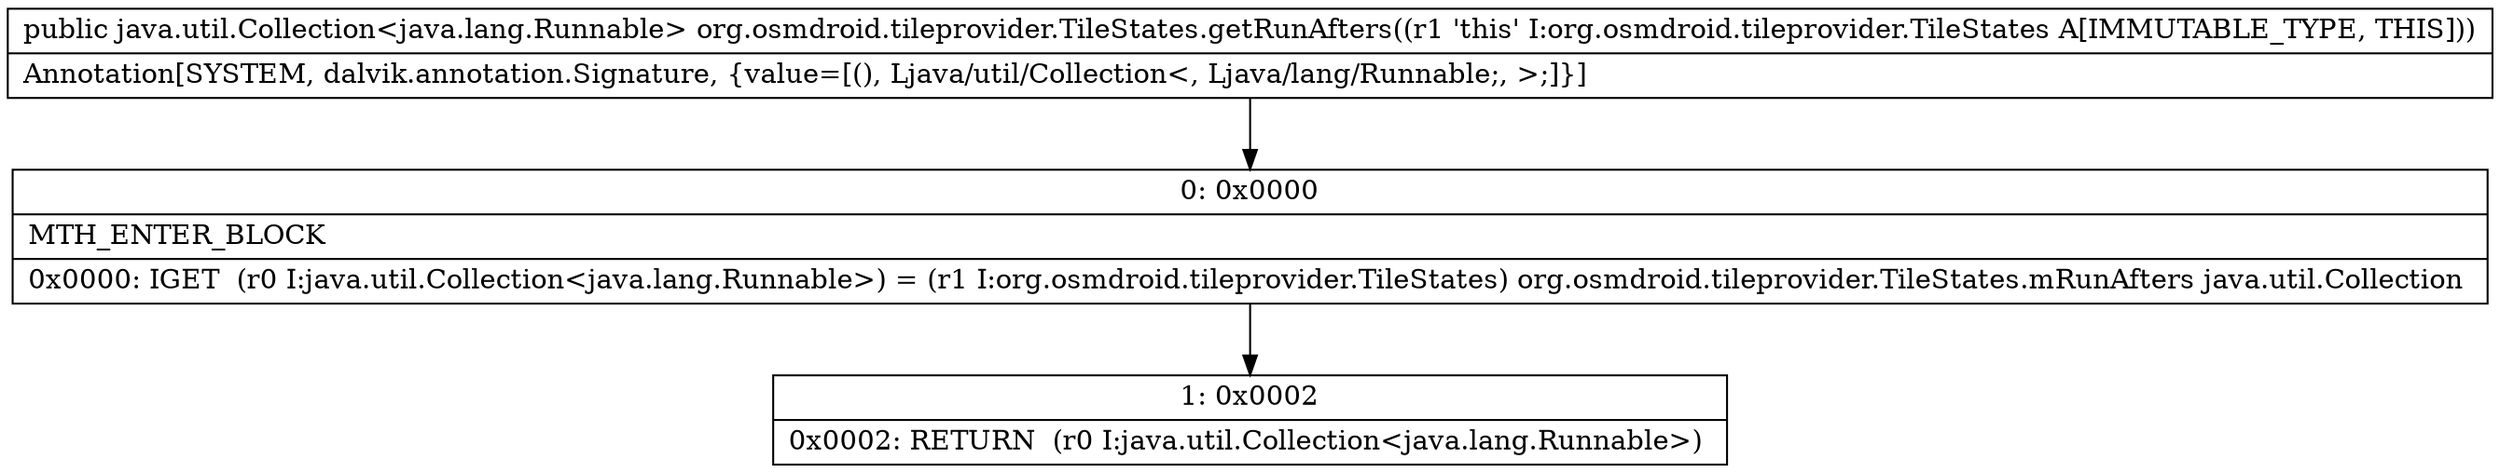 digraph "CFG fororg.osmdroid.tileprovider.TileStates.getRunAfters()Ljava\/util\/Collection;" {
Node_0 [shape=record,label="{0\:\ 0x0000|MTH_ENTER_BLOCK\l|0x0000: IGET  (r0 I:java.util.Collection\<java.lang.Runnable\>) = (r1 I:org.osmdroid.tileprovider.TileStates) org.osmdroid.tileprovider.TileStates.mRunAfters java.util.Collection \l}"];
Node_1 [shape=record,label="{1\:\ 0x0002|0x0002: RETURN  (r0 I:java.util.Collection\<java.lang.Runnable\>) \l}"];
MethodNode[shape=record,label="{public java.util.Collection\<java.lang.Runnable\> org.osmdroid.tileprovider.TileStates.getRunAfters((r1 'this' I:org.osmdroid.tileprovider.TileStates A[IMMUTABLE_TYPE, THIS]))  | Annotation[SYSTEM, dalvik.annotation.Signature, \{value=[(), Ljava\/util\/Collection\<, Ljava\/lang\/Runnable;, \>;]\}]\l}"];
MethodNode -> Node_0;
Node_0 -> Node_1;
}

